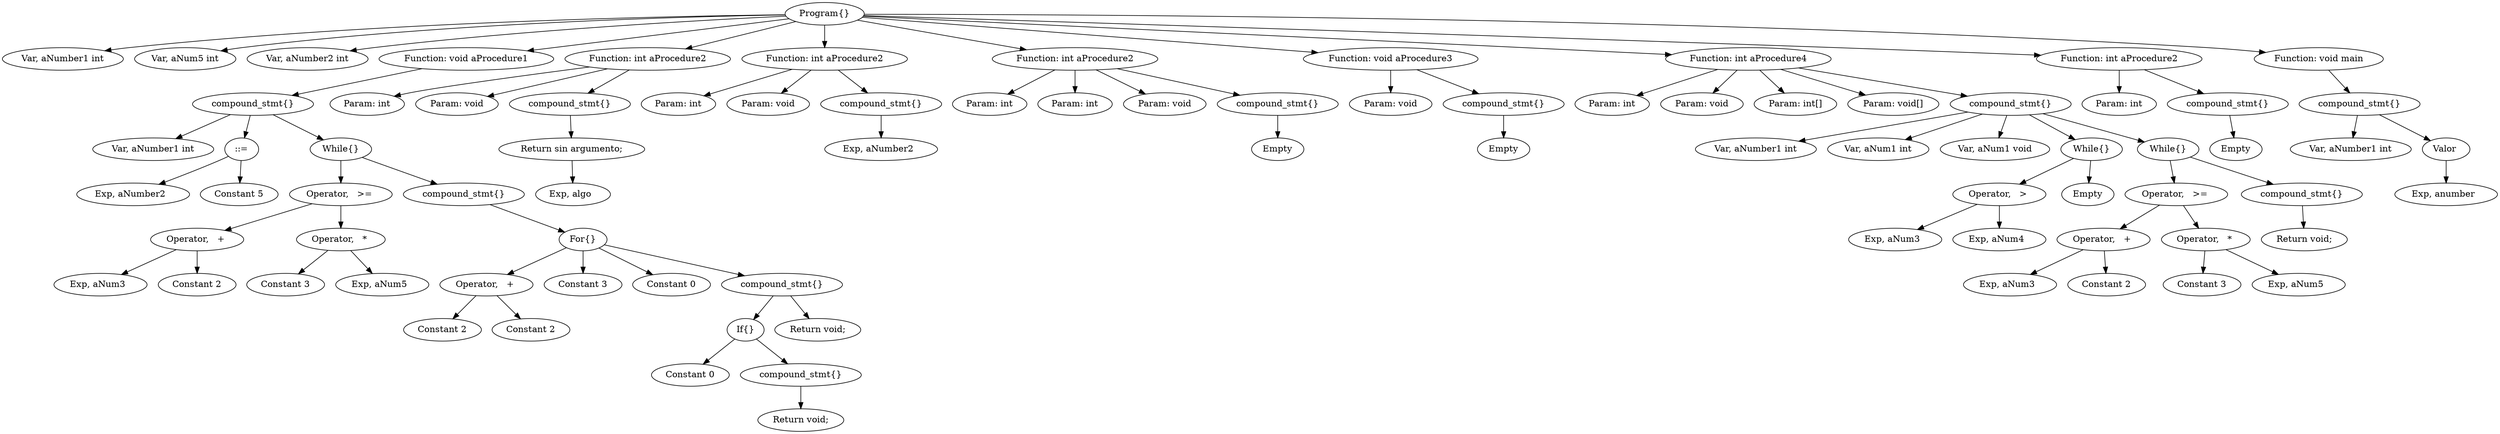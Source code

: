 digraph g {
86 [label="Program{}"];
0 [label="Var, aNumber1 int"];
1 [label="Var, aNum5 int"];
2 [label="Var, aNumber2 int"];
30 [label="Function: void aProcedure1"];
29 [label="compound_stmt{}"];
4 [label="Var, aNumber1 int"];
7 [label="::="];
5 [label="Exp, aNumber2  "];
6 [label="Constant 5"];
28 [label="While{}"];
14 [label="Operator,   >= "];
10 [label="Operator,   + "];
8 [label="Exp, aNum3  "];
9 [label="Constant 2"];
13 [label="Operator,   * "];
11 [label="Constant 3"];
12 [label="Exp, aNum5  "];
27 [label="compound_stmt{}"];
26 [label="For{}"];
17 [label="Operator,   + "];
15 [label="Constant 2"];
16 [label="Constant 2"];
18 [label="Constant 3"];
19 [label="Constant 0"];
25 [label="compound_stmt{}"];
23 [label="If{}"];
20 [label="Constant 0"];
22 [label="compound_stmt{}"];
21 [label="Return void;"];
24 [label="Return void;"];
36 [label="Function: int aProcedure2"];
31 [label="Param: int"];
32 [label="Param: void"];
35 [label="compound_stmt{}"];
34 [label="Return sin argumento;"];
33 [label="Exp, algo  "];
41 [label="Function: int aProcedure2"];
37 [label="Param: int"];
38 [label="Param: void"];
40 [label="compound_stmt{}"];
39 [label="Exp, aNumber2  "];
47 [label="Function: int aProcedure2"];
42 [label="Param: int"];
43 [label="Param: int"];
44 [label="Param: void"];
46 [label="compound_stmt{}"];
45 [label="Empty"];
51 [label="Function: void aProcedure3"];
48 [label="Param: void"];
50 [label="compound_stmt{}"];
49 [label="Empty"];
75 [label="Function: int aProcedure4"];
52 [label="Param: int"];
53 [label="Param: void"];
54 [label="Param: int[]"];
55 [label="Param: void[]"];
74 [label="compound_stmt{}"];
56 [label="Var, aNumber1 int"];
57 [label="Var, aNum1 int"];
58 [label="Var, aNum1 void"];
63 [label="While{}"];
61 [label="Operator,   > "];
59 [label="Exp, aNum3  "];
60 [label="Exp, aNum4  "];
62 [label="Empty"];
73 [label="While{}"];
70 [label="Operator,   >= "];
66 [label="Operator,   + "];
64 [label="Exp, aNum3  "];
65 [label="Constant 2"];
69 [label="Operator,   * "];
67 [label="Constant 3"];
68 [label="Exp, aNum5  "];
72 [label="compound_stmt{}"];
71 [label="Return void;"];
79 [label="Function: int aProcedure2"];
76 [label="Param: int"];
78 [label="compound_stmt{}"];
77 [label="Empty"];
85 [label="Function: void main"];
84 [label="compound_stmt{}"];
81 [label="Var, aNumber1 int"];
83 [label="Valor "];
82 [label="Exp, anumber  "];
86->0;
86->1;
86->2;
86->30;
30->29;
29->4;
29->7;
7->5;
7->6;
29->28;
28->14;
14->10;
10->8;
10->9;
14->13;
13->11;
13->12;
28->27;
27->26;
26->17;
17->15;
17->16;
26->18;
26->19;
26->25;
25->23;
23->20;
23->22;
22->21;
25->24;
86->36;
36->31;
36->32;
36->35;
35->34;
34->33;
86->41;
41->37;
41->38;
41->40;
40->39;
86->47;
47->42;
47->43;
47->44;
47->46;
46->45;
86->51;
51->48;
51->50;
50->49;
86->75;
75->52;
75->53;
75->54;
75->55;
75->74;
74->56;
74->57;
74->58;
74->63;
63->61;
61->59;
61->60;
63->62;
74->73;
73->70;
70->66;
66->64;
66->65;
70->69;
69->67;
69->68;
73->72;
72->71;
86->79;
79->76;
79->78;
78->77;
86->85;
85->84;
84->81;
84->83;
83->82;
}